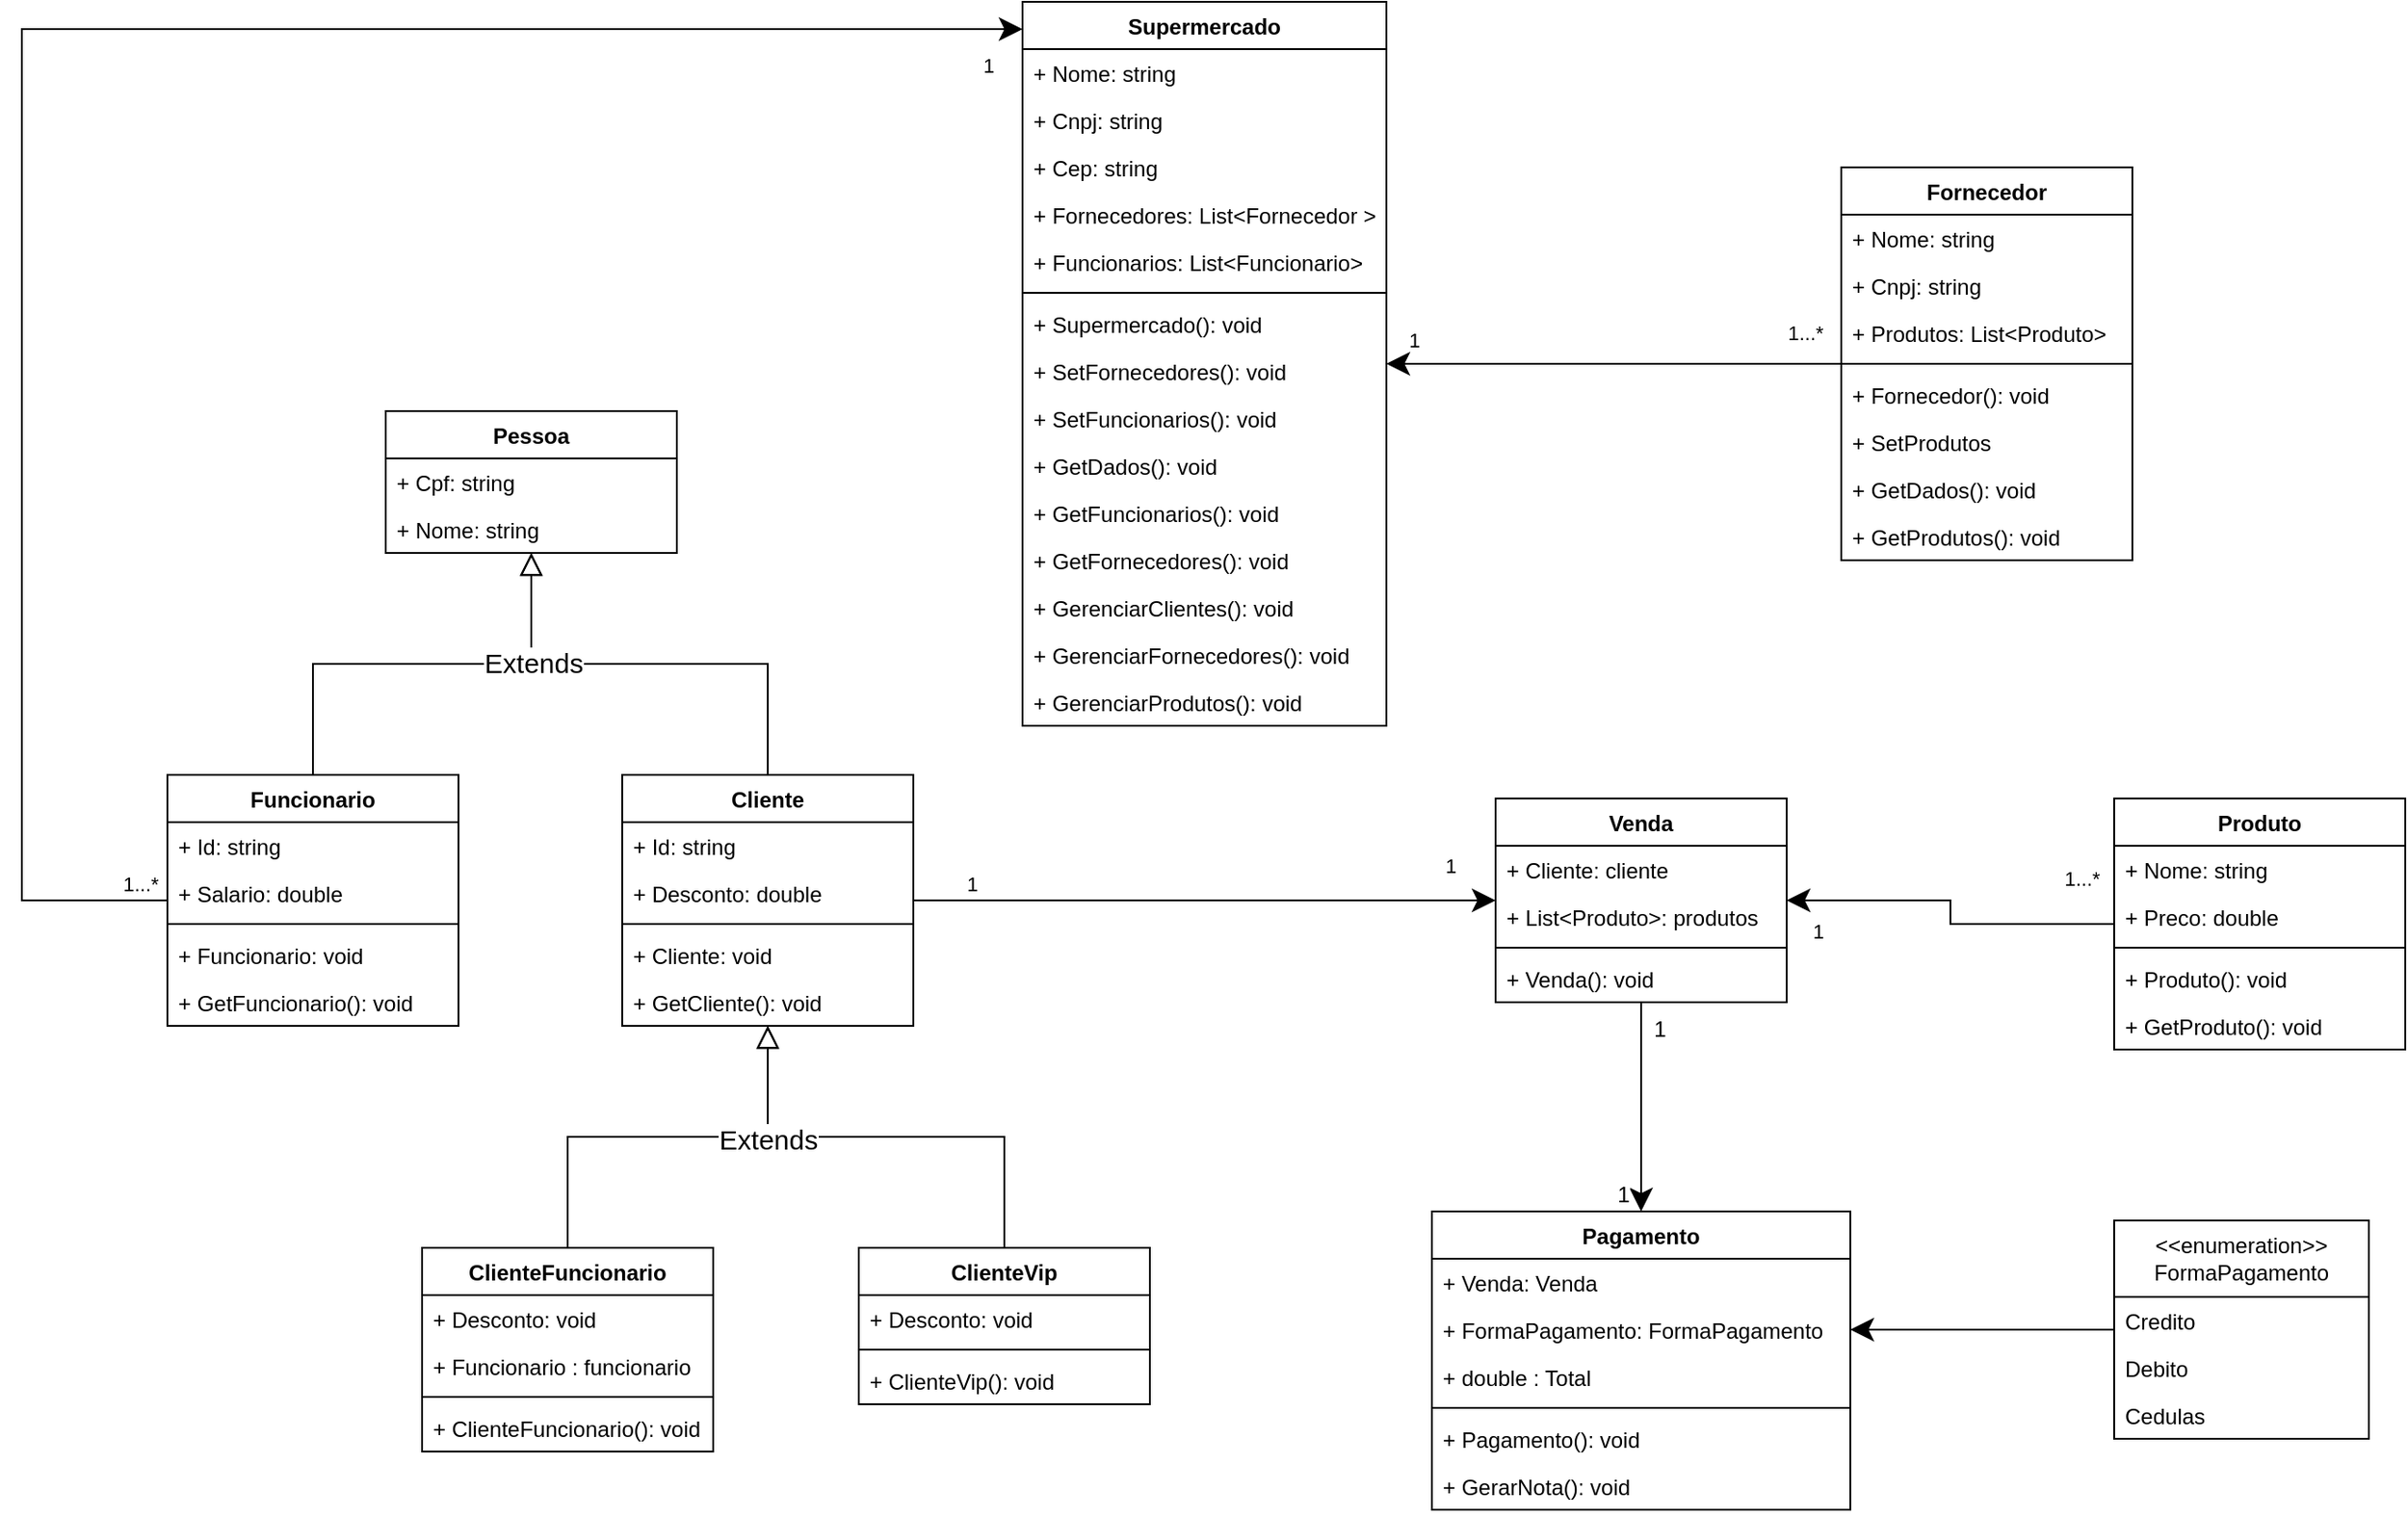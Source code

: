 <mxfile version="27.1.5">
  <diagram name="Page-1" id="hwLeaeiNHf8Ahl2TreUd">
    <mxGraphModel dx="684" dy="427" grid="0" gridSize="10" guides="1" tooltips="1" connect="1" arrows="1" fold="1" page="0" pageScale="1" pageWidth="850" pageHeight="1100" background="#ffffff" math="0" shadow="0">
      <root>
        <mxCell id="0" />
        <mxCell id="1" parent="0" />
        <mxCell id="CikyxTAK3jjkDfRKbsBc-1" style="edgeStyle=orthogonalEdgeStyle;rounded=0;orthogonalLoop=1;jettySize=auto;html=1;endArrow=classic;startFill=0;labelBackgroundColor=none;fontColor=default;endFill=1;endSize=10;" edge="1" parent="1" source="CikyxTAK3jjkDfRKbsBc-4" target="CikyxTAK3jjkDfRKbsBc-82">
          <mxGeometry relative="1" as="geometry" />
        </mxCell>
        <mxCell id="CikyxTAK3jjkDfRKbsBc-2" value="1" style="edgeLabel;html=1;align=center;verticalAlign=middle;resizable=0;points=[];fontSize=12;" vertex="1" connectable="0" parent="CikyxTAK3jjkDfRKbsBc-1">
          <mxGeometry x="0.659" y="1" relative="1" as="geometry">
            <mxPoint x="-11" y="10" as="offset" />
          </mxGeometry>
        </mxCell>
        <mxCell id="CikyxTAK3jjkDfRKbsBc-3" value="1" style="edgeLabel;html=1;align=center;verticalAlign=middle;resizable=0;points=[];fontSize=12;" vertex="1" connectable="0" parent="CikyxTAK3jjkDfRKbsBc-1">
          <mxGeometry x="-0.445" y="2" relative="1" as="geometry">
            <mxPoint x="8" y="-17" as="offset" />
          </mxGeometry>
        </mxCell>
        <mxCell id="CikyxTAK3jjkDfRKbsBc-4" value="Venda" style="swimlane;fontStyle=1;align=center;verticalAlign=top;childLayout=stackLayout;horizontal=1;startSize=26;horizontalStack=0;resizeParent=1;resizeParentMax=0;resizeLast=0;collapsible=1;marginBottom=0;whiteSpace=wrap;html=1;labelBackgroundColor=none;" vertex="1" parent="1">
          <mxGeometry x="2102" y="1109" width="160" height="112" as="geometry">
            <mxRectangle x="350" y="290" width="70" height="30" as="alternateBounds" />
          </mxGeometry>
        </mxCell>
        <mxCell id="CikyxTAK3jjkDfRKbsBc-5" value="+ Cliente: cliente" style="text;strokeColor=none;fillColor=none;align=left;verticalAlign=top;spacingLeft=4;spacingRight=4;overflow=hidden;rotatable=0;points=[[0,0.5],[1,0.5]];portConstraint=eastwest;whiteSpace=wrap;html=1;labelBackgroundColor=none;" vertex="1" parent="CikyxTAK3jjkDfRKbsBc-4">
          <mxGeometry y="26" width="160" height="26" as="geometry" />
        </mxCell>
        <mxCell id="CikyxTAK3jjkDfRKbsBc-6" value="+ List&amp;lt;Produto&amp;gt;: produtos" style="text;strokeColor=none;fillColor=none;align=left;verticalAlign=top;spacingLeft=4;spacingRight=4;overflow=hidden;rotatable=0;points=[[0,0.5],[1,0.5]];portConstraint=eastwest;whiteSpace=wrap;html=1;labelBackgroundColor=none;" vertex="1" parent="CikyxTAK3jjkDfRKbsBc-4">
          <mxGeometry y="52" width="160" height="26" as="geometry" />
        </mxCell>
        <mxCell id="CikyxTAK3jjkDfRKbsBc-7" value="" style="line;strokeWidth=1;fillColor=none;align=left;verticalAlign=middle;spacingTop=-1;spacingLeft=3;spacingRight=3;rotatable=0;labelPosition=right;points=[];portConstraint=eastwest;labelBackgroundColor=none;" vertex="1" parent="CikyxTAK3jjkDfRKbsBc-4">
          <mxGeometry y="78" width="160" height="8" as="geometry" />
        </mxCell>
        <mxCell id="CikyxTAK3jjkDfRKbsBc-8" value="+ Venda(): void" style="text;strokeColor=none;fillColor=none;align=left;verticalAlign=top;spacingLeft=4;spacingRight=4;overflow=hidden;rotatable=0;points=[[0,0.5],[1,0.5]];portConstraint=eastwest;whiteSpace=wrap;html=1;labelBackgroundColor=none;" vertex="1" parent="CikyxTAK3jjkDfRKbsBc-4">
          <mxGeometry y="86" width="160" height="26" as="geometry" />
        </mxCell>
        <mxCell id="CikyxTAK3jjkDfRKbsBc-9" style="edgeStyle=orthogonalEdgeStyle;rounded=0;orthogonalLoop=1;jettySize=auto;html=1;endArrow=classic;startFill=0;labelBackgroundColor=none;fontColor=default;endFill=1;endSize=10;" edge="1" parent="1" source="CikyxTAK3jjkDfRKbsBc-12" target="CikyxTAK3jjkDfRKbsBc-4">
          <mxGeometry relative="1" as="geometry">
            <Array as="points" />
          </mxGeometry>
        </mxCell>
        <mxCell id="CikyxTAK3jjkDfRKbsBc-10" value="1" style="edgeLabel;html=1;align=center;verticalAlign=middle;resizable=0;points=[];labelBackgroundColor=none;" vertex="1" connectable="0" parent="CikyxTAK3jjkDfRKbsBc-9">
          <mxGeometry x="0.689" y="5" relative="1" as="geometry">
            <mxPoint x="25" y="-14" as="offset" />
          </mxGeometry>
        </mxCell>
        <mxCell id="CikyxTAK3jjkDfRKbsBc-11" value="1" style="edgeLabel;html=1;align=center;verticalAlign=middle;resizable=0;points=[];labelBackgroundColor=none;" vertex="1" connectable="0" parent="CikyxTAK3jjkDfRKbsBc-9">
          <mxGeometry x="-0.801" y="-1" relative="1" as="geometry">
            <mxPoint y="-10" as="offset" />
          </mxGeometry>
        </mxCell>
        <mxCell id="CikyxTAK3jjkDfRKbsBc-12" value="Cliente" style="swimlane;fontStyle=1;align=center;verticalAlign=top;childLayout=stackLayout;horizontal=1;startSize=26;horizontalStack=0;resizeParent=1;resizeParentMax=0;resizeLast=0;collapsible=1;marginBottom=0;whiteSpace=wrap;html=1;labelBackgroundColor=none;" vertex="1" parent="1">
          <mxGeometry x="1622" y="1096" width="160" height="138" as="geometry" />
        </mxCell>
        <mxCell id="CikyxTAK3jjkDfRKbsBc-13" value="+ Id: string" style="text;strokeColor=none;fillColor=none;align=left;verticalAlign=top;spacingLeft=4;spacingRight=4;overflow=hidden;rotatable=0;points=[[0,0.5],[1,0.5]];portConstraint=eastwest;whiteSpace=wrap;html=1;labelBackgroundColor=none;" vertex="1" parent="CikyxTAK3jjkDfRKbsBc-12">
          <mxGeometry y="26" width="160" height="26" as="geometry" />
        </mxCell>
        <mxCell id="CikyxTAK3jjkDfRKbsBc-14" value="+ Desconto: double" style="text;strokeColor=none;fillColor=none;align=left;verticalAlign=top;spacingLeft=4;spacingRight=4;overflow=hidden;rotatable=0;points=[[0,0.5],[1,0.5]];portConstraint=eastwest;whiteSpace=wrap;html=1;labelBackgroundColor=none;" vertex="1" parent="CikyxTAK3jjkDfRKbsBc-12">
          <mxGeometry y="52" width="160" height="26" as="geometry" />
        </mxCell>
        <mxCell id="CikyxTAK3jjkDfRKbsBc-15" value="" style="line;strokeWidth=1;fillColor=none;align=left;verticalAlign=middle;spacingTop=-1;spacingLeft=3;spacingRight=3;rotatable=0;labelPosition=right;points=[];portConstraint=eastwest;labelBackgroundColor=none;" vertex="1" parent="CikyxTAK3jjkDfRKbsBc-12">
          <mxGeometry y="78" width="160" height="8" as="geometry" />
        </mxCell>
        <mxCell id="CikyxTAK3jjkDfRKbsBc-16" value="+ Cliente: void" style="text;strokeColor=none;fillColor=none;align=left;verticalAlign=top;spacingLeft=4;spacingRight=4;overflow=hidden;rotatable=0;points=[[0,0.5],[1,0.5]];portConstraint=eastwest;whiteSpace=wrap;html=1;labelBackgroundColor=none;" vertex="1" parent="CikyxTAK3jjkDfRKbsBc-12">
          <mxGeometry y="86" width="160" height="26" as="geometry" />
        </mxCell>
        <mxCell id="CikyxTAK3jjkDfRKbsBc-17" value="+ GetCliente(): void" style="text;strokeColor=none;fillColor=none;align=left;verticalAlign=top;spacingLeft=4;spacingRight=4;overflow=hidden;rotatable=0;points=[[0,0.5],[1,0.5]];portConstraint=eastwest;whiteSpace=wrap;html=1;labelBackgroundColor=none;" vertex="1" parent="CikyxTAK3jjkDfRKbsBc-12">
          <mxGeometry y="112" width="160" height="26" as="geometry" />
        </mxCell>
        <mxCell id="CikyxTAK3jjkDfRKbsBc-18" style="edgeStyle=orthogonalEdgeStyle;rounded=0;orthogonalLoop=1;jettySize=auto;html=1;endArrow=classic;startFill=0;labelBackgroundColor=none;fontColor=default;endFill=1;endSize=10;" edge="1" parent="1" source="CikyxTAK3jjkDfRKbsBc-21" target="CikyxTAK3jjkDfRKbsBc-4">
          <mxGeometry relative="1" as="geometry">
            <Array as="points" />
          </mxGeometry>
        </mxCell>
        <mxCell id="CikyxTAK3jjkDfRKbsBc-19" value="1...*" style="edgeLabel;html=1;align=center;verticalAlign=middle;resizable=0;points=[];labelBackgroundColor=none;" vertex="1" connectable="0" parent="CikyxTAK3jjkDfRKbsBc-18">
          <mxGeometry x="0.007" y="-1" relative="1" as="geometry">
            <mxPoint x="71" y="-18" as="offset" />
          </mxGeometry>
        </mxCell>
        <mxCell id="CikyxTAK3jjkDfRKbsBc-20" value="1" style="edgeLabel;html=1;align=center;verticalAlign=middle;resizable=0;points=[];labelBackgroundColor=none;" vertex="1" connectable="0" parent="CikyxTAK3jjkDfRKbsBc-18">
          <mxGeometry x="-0.832" relative="1" as="geometry">
            <mxPoint x="-147" y="4" as="offset" />
          </mxGeometry>
        </mxCell>
        <mxCell id="CikyxTAK3jjkDfRKbsBc-21" value="Produto" style="swimlane;fontStyle=1;align=center;verticalAlign=top;childLayout=stackLayout;horizontal=1;startSize=26;horizontalStack=0;resizeParent=1;resizeParentMax=0;resizeLast=0;collapsible=1;marginBottom=0;whiteSpace=wrap;html=1;labelBackgroundColor=none;" vertex="1" parent="1">
          <mxGeometry x="2442" y="1109" width="160" height="138" as="geometry" />
        </mxCell>
        <mxCell id="CikyxTAK3jjkDfRKbsBc-22" value="+ Nome: string" style="text;strokeColor=none;fillColor=none;align=left;verticalAlign=top;spacingLeft=4;spacingRight=4;overflow=hidden;rotatable=0;points=[[0,0.5],[1,0.5]];portConstraint=eastwest;whiteSpace=wrap;html=1;labelBackgroundColor=none;" vertex="1" parent="CikyxTAK3jjkDfRKbsBc-21">
          <mxGeometry y="26" width="160" height="26" as="geometry" />
        </mxCell>
        <mxCell id="CikyxTAK3jjkDfRKbsBc-23" value="+ Preco: double" style="text;strokeColor=none;fillColor=none;align=left;verticalAlign=top;spacingLeft=4;spacingRight=4;overflow=hidden;rotatable=0;points=[[0,0.5],[1,0.5]];portConstraint=eastwest;whiteSpace=wrap;html=1;labelBackgroundColor=none;" vertex="1" parent="CikyxTAK3jjkDfRKbsBc-21">
          <mxGeometry y="52" width="160" height="26" as="geometry" />
        </mxCell>
        <mxCell id="CikyxTAK3jjkDfRKbsBc-24" value="" style="line;strokeWidth=1;fillColor=none;align=left;verticalAlign=middle;spacingTop=-1;spacingLeft=3;spacingRight=3;rotatable=0;labelPosition=right;points=[];portConstraint=eastwest;labelBackgroundColor=none;" vertex="1" parent="CikyxTAK3jjkDfRKbsBc-21">
          <mxGeometry y="78" width="160" height="8" as="geometry" />
        </mxCell>
        <mxCell id="CikyxTAK3jjkDfRKbsBc-25" value="+ Produto(): void" style="text;strokeColor=none;fillColor=none;align=left;verticalAlign=top;spacingLeft=4;spacingRight=4;overflow=hidden;rotatable=0;points=[[0,0.5],[1,0.5]];portConstraint=eastwest;whiteSpace=wrap;html=1;labelBackgroundColor=none;" vertex="1" parent="CikyxTAK3jjkDfRKbsBc-21">
          <mxGeometry y="86" width="160" height="26" as="geometry" />
        </mxCell>
        <mxCell id="CikyxTAK3jjkDfRKbsBc-26" value="+ GetProduto(): void" style="text;strokeColor=none;fillColor=none;align=left;verticalAlign=top;spacingLeft=4;spacingRight=4;overflow=hidden;rotatable=0;points=[[0,0.5],[1,0.5]];portConstraint=eastwest;whiteSpace=wrap;html=1;" vertex="1" parent="CikyxTAK3jjkDfRKbsBc-21">
          <mxGeometry y="112" width="160" height="26" as="geometry" />
        </mxCell>
        <mxCell id="CikyxTAK3jjkDfRKbsBc-27" style="edgeStyle=orthogonalEdgeStyle;rounded=0;orthogonalLoop=1;jettySize=auto;html=1;endArrow=block;endFill=0;startSize=6;endSize=10;labelBackgroundColor=none;fontColor=default;" edge="1" parent="1" source="CikyxTAK3jjkDfRKbsBc-36" target="CikyxTAK3jjkDfRKbsBc-30">
          <mxGeometry relative="1" as="geometry" />
        </mxCell>
        <mxCell id="CikyxTAK3jjkDfRKbsBc-28" style="edgeStyle=orthogonalEdgeStyle;rounded=0;orthogonalLoop=1;jettySize=auto;html=1;endArrow=block;endFill=0;endSize=10;labelBackgroundColor=none;fontColor=default;" edge="1" parent="1" source="CikyxTAK3jjkDfRKbsBc-12" target="CikyxTAK3jjkDfRKbsBc-30">
          <mxGeometry relative="1" as="geometry" />
        </mxCell>
        <mxCell id="CikyxTAK3jjkDfRKbsBc-29" value="Extends" style="edgeLabel;html=1;align=center;verticalAlign=middle;resizable=0;points=[];fontSize=15;" vertex="1" connectable="0" parent="CikyxTAK3jjkDfRKbsBc-28">
          <mxGeometry x="0.506" y="-1" relative="1" as="geometry">
            <mxPoint as="offset" />
          </mxGeometry>
        </mxCell>
        <mxCell id="CikyxTAK3jjkDfRKbsBc-30" value="Pessoa" style="swimlane;fontStyle=1;align=center;verticalAlign=top;childLayout=stackLayout;horizontal=1;startSize=26;horizontalStack=0;resizeParent=1;resizeParentMax=0;resizeLast=0;collapsible=1;marginBottom=0;whiteSpace=wrap;html=1;labelBackgroundColor=none;" vertex="1" parent="1">
          <mxGeometry x="1492" y="896" width="160" height="78" as="geometry" />
        </mxCell>
        <mxCell id="CikyxTAK3jjkDfRKbsBc-31" value="+ Cpf: string" style="text;strokeColor=none;fillColor=none;align=left;verticalAlign=top;spacingLeft=4;spacingRight=4;overflow=hidden;rotatable=0;points=[[0,0.5],[1,0.5]];portConstraint=eastwest;whiteSpace=wrap;html=1;labelBackgroundColor=none;" vertex="1" parent="CikyxTAK3jjkDfRKbsBc-30">
          <mxGeometry y="26" width="160" height="26" as="geometry" />
        </mxCell>
        <mxCell id="CikyxTAK3jjkDfRKbsBc-32" value="+ Nome: string" style="text;strokeColor=none;fillColor=none;align=left;verticalAlign=top;spacingLeft=4;spacingRight=4;overflow=hidden;rotatable=0;points=[[0,0.5],[1,0.5]];portConstraint=eastwest;whiteSpace=wrap;html=1;labelBackgroundColor=none;" vertex="1" parent="CikyxTAK3jjkDfRKbsBc-30">
          <mxGeometry y="52" width="160" height="26" as="geometry" />
        </mxCell>
        <mxCell id="CikyxTAK3jjkDfRKbsBc-33" style="edgeStyle=orthogonalEdgeStyle;rounded=0;orthogonalLoop=1;jettySize=auto;html=1;endArrow=classic;startFill=0;labelBackgroundColor=none;fontColor=default;endFill=1;endSize=10;" edge="1" parent="1" source="CikyxTAK3jjkDfRKbsBc-36" target="CikyxTAK3jjkDfRKbsBc-54">
          <mxGeometry relative="1" as="geometry">
            <Array as="points">
              <mxPoint x="1292" y="1165" />
              <mxPoint x="1292" y="686" />
              <mxPoint x="1952" y="686" />
            </Array>
          </mxGeometry>
        </mxCell>
        <mxCell id="CikyxTAK3jjkDfRKbsBc-34" value="1" style="edgeLabel;html=1;align=center;verticalAlign=middle;resizable=0;points=[];labelBackgroundColor=none;" vertex="1" connectable="0" parent="CikyxTAK3jjkDfRKbsBc-33">
          <mxGeometry x="0.959" y="3" relative="1" as="geometry">
            <mxPoint x="3" y="23" as="offset" />
          </mxGeometry>
        </mxCell>
        <mxCell id="CikyxTAK3jjkDfRKbsBc-35" value="1...*" style="edgeLabel;html=1;align=center;verticalAlign=middle;resizable=0;points=[];labelBackgroundColor=none;" vertex="1" connectable="0" parent="CikyxTAK3jjkDfRKbsBc-33">
          <mxGeometry x="-0.961" y="3" relative="1" as="geometry">
            <mxPoint x="6" y="-12" as="offset" />
          </mxGeometry>
        </mxCell>
        <mxCell id="CikyxTAK3jjkDfRKbsBc-36" value="Funcionario" style="swimlane;fontStyle=1;align=center;verticalAlign=top;childLayout=stackLayout;horizontal=1;startSize=26;horizontalStack=0;resizeParent=1;resizeParentMax=0;resizeLast=0;collapsible=1;marginBottom=0;whiteSpace=wrap;html=1;labelBackgroundColor=none;" vertex="1" parent="1">
          <mxGeometry x="1372" y="1096" width="160" height="138" as="geometry" />
        </mxCell>
        <mxCell id="CikyxTAK3jjkDfRKbsBc-37" value="+ Id: string" style="text;strokeColor=none;fillColor=none;align=left;verticalAlign=top;spacingLeft=4;spacingRight=4;overflow=hidden;rotatable=0;points=[[0,0.5],[1,0.5]];portConstraint=eastwest;whiteSpace=wrap;html=1;labelBackgroundColor=none;" vertex="1" parent="CikyxTAK3jjkDfRKbsBc-36">
          <mxGeometry y="26" width="160" height="26" as="geometry" />
        </mxCell>
        <mxCell id="CikyxTAK3jjkDfRKbsBc-38" value="+ Salario: double" style="text;strokeColor=none;fillColor=none;align=left;verticalAlign=top;spacingLeft=4;spacingRight=4;overflow=hidden;rotatable=0;points=[[0,0.5],[1,0.5]];portConstraint=eastwest;whiteSpace=wrap;html=1;labelBackgroundColor=none;" vertex="1" parent="CikyxTAK3jjkDfRKbsBc-36">
          <mxGeometry y="52" width="160" height="26" as="geometry" />
        </mxCell>
        <mxCell id="CikyxTAK3jjkDfRKbsBc-39" value="" style="line;strokeWidth=1;fillColor=none;align=left;verticalAlign=middle;spacingTop=-1;spacingLeft=3;spacingRight=3;rotatable=0;labelPosition=right;points=[];portConstraint=eastwest;labelBackgroundColor=none;" vertex="1" parent="CikyxTAK3jjkDfRKbsBc-36">
          <mxGeometry y="78" width="160" height="8" as="geometry" />
        </mxCell>
        <mxCell id="CikyxTAK3jjkDfRKbsBc-40" value="+ Funcionario: void" style="text;strokeColor=none;fillColor=none;align=left;verticalAlign=top;spacingLeft=4;spacingRight=4;overflow=hidden;rotatable=0;points=[[0,0.5],[1,0.5]];portConstraint=eastwest;whiteSpace=wrap;html=1;labelBackgroundColor=none;" vertex="1" parent="CikyxTAK3jjkDfRKbsBc-36">
          <mxGeometry y="86" width="160" height="26" as="geometry" />
        </mxCell>
        <mxCell id="CikyxTAK3jjkDfRKbsBc-41" value="+ GetFuncionario(): void" style="text;strokeColor=none;fillColor=none;align=left;verticalAlign=top;spacingLeft=4;spacingRight=4;overflow=hidden;rotatable=0;points=[[0,0.5],[1,0.5]];portConstraint=eastwest;whiteSpace=wrap;html=1;labelBackgroundColor=none;" vertex="1" parent="CikyxTAK3jjkDfRKbsBc-36">
          <mxGeometry y="112" width="160" height="26" as="geometry" />
        </mxCell>
        <mxCell id="CikyxTAK3jjkDfRKbsBc-42" style="edgeStyle=orthogonalEdgeStyle;rounded=0;orthogonalLoop=1;jettySize=auto;html=1;endArrow=block;endFill=0;endSize=10;labelBackgroundColor=none;fontColor=default;" edge="1" parent="1" source="CikyxTAK3jjkDfRKbsBc-43" target="CikyxTAK3jjkDfRKbsBc-12">
          <mxGeometry relative="1" as="geometry" />
        </mxCell>
        <mxCell id="CikyxTAK3jjkDfRKbsBc-43" value="ClienteVip" style="swimlane;fontStyle=1;align=center;verticalAlign=top;childLayout=stackLayout;horizontal=1;startSize=26;horizontalStack=0;resizeParent=1;resizeParentMax=0;resizeLast=0;collapsible=1;marginBottom=0;whiteSpace=wrap;html=1;labelBackgroundColor=none;" vertex="1" parent="1">
          <mxGeometry x="1752" y="1356" width="160" height="86" as="geometry" />
        </mxCell>
        <mxCell id="CikyxTAK3jjkDfRKbsBc-44" value="+ Desconto: void" style="text;strokeColor=none;fillColor=none;align=left;verticalAlign=top;spacingLeft=4;spacingRight=4;overflow=hidden;rotatable=0;points=[[0,0.5],[1,0.5]];portConstraint=eastwest;whiteSpace=wrap;html=1;labelBackgroundColor=none;" vertex="1" parent="CikyxTAK3jjkDfRKbsBc-43">
          <mxGeometry y="26" width="160" height="26" as="geometry" />
        </mxCell>
        <mxCell id="CikyxTAK3jjkDfRKbsBc-45" value="" style="line;strokeWidth=1;fillColor=none;align=left;verticalAlign=middle;spacingTop=-1;spacingLeft=3;spacingRight=3;rotatable=0;labelPosition=right;points=[];portConstraint=eastwest;labelBackgroundColor=none;" vertex="1" parent="CikyxTAK3jjkDfRKbsBc-43">
          <mxGeometry y="52" width="160" height="8" as="geometry" />
        </mxCell>
        <mxCell id="CikyxTAK3jjkDfRKbsBc-46" value="+ ClienteVip(): void" style="text;strokeColor=none;fillColor=none;align=left;verticalAlign=top;spacingLeft=4;spacingRight=4;overflow=hidden;rotatable=0;points=[[0,0.5],[1,0.5]];portConstraint=eastwest;whiteSpace=wrap;html=1;labelBackgroundColor=none;" vertex="1" parent="CikyxTAK3jjkDfRKbsBc-43">
          <mxGeometry y="60" width="160" height="26" as="geometry" />
        </mxCell>
        <mxCell id="CikyxTAK3jjkDfRKbsBc-47" style="edgeStyle=orthogonalEdgeStyle;rounded=0;orthogonalLoop=1;jettySize=auto;html=1;endArrow=block;endFill=0;endSize=10;labelBackgroundColor=none;fontColor=default;" edge="1" parent="1" source="CikyxTAK3jjkDfRKbsBc-49" target="CikyxTAK3jjkDfRKbsBc-12">
          <mxGeometry relative="1" as="geometry" />
        </mxCell>
        <mxCell id="CikyxTAK3jjkDfRKbsBc-48" value="Extends" style="edgeLabel;html=1;align=center;verticalAlign=middle;resizable=0;points=[];fontSize=15;" vertex="1" connectable="0" parent="CikyxTAK3jjkDfRKbsBc-47">
          <mxGeometry x="0.453" y="1" relative="1" as="geometry">
            <mxPoint x="2" y="2" as="offset" />
          </mxGeometry>
        </mxCell>
        <mxCell id="CikyxTAK3jjkDfRKbsBc-49" value="ClienteFuncionario" style="swimlane;fontStyle=1;align=center;verticalAlign=top;childLayout=stackLayout;horizontal=1;startSize=26;horizontalStack=0;resizeParent=1;resizeParentMax=0;resizeLast=0;collapsible=1;marginBottom=0;whiteSpace=wrap;html=1;labelBackgroundColor=none;" vertex="1" parent="1">
          <mxGeometry x="1512" y="1356" width="160" height="112" as="geometry" />
        </mxCell>
        <mxCell id="CikyxTAK3jjkDfRKbsBc-50" value="+ Desconto: void" style="text;strokeColor=none;fillColor=none;align=left;verticalAlign=top;spacingLeft=4;spacingRight=4;overflow=hidden;rotatable=0;points=[[0,0.5],[1,0.5]];portConstraint=eastwest;whiteSpace=wrap;html=1;labelBackgroundColor=none;" vertex="1" parent="CikyxTAK3jjkDfRKbsBc-49">
          <mxGeometry y="26" width="160" height="26" as="geometry" />
        </mxCell>
        <mxCell id="CikyxTAK3jjkDfRKbsBc-51" value="+ Funcionario : funcionario" style="text;strokeColor=none;fillColor=none;align=left;verticalAlign=top;spacingLeft=4;spacingRight=4;overflow=hidden;rotatable=0;points=[[0,0.5],[1,0.5]];portConstraint=eastwest;whiteSpace=wrap;html=1;labelBackgroundColor=none;" vertex="1" parent="CikyxTAK3jjkDfRKbsBc-49">
          <mxGeometry y="52" width="160" height="26" as="geometry" />
        </mxCell>
        <mxCell id="CikyxTAK3jjkDfRKbsBc-52" value="" style="line;strokeWidth=1;fillColor=none;align=left;verticalAlign=middle;spacingTop=-1;spacingLeft=3;spacingRight=3;rotatable=0;labelPosition=right;points=[];portConstraint=eastwest;labelBackgroundColor=none;" vertex="1" parent="CikyxTAK3jjkDfRKbsBc-49">
          <mxGeometry y="78" width="160" height="8" as="geometry" />
        </mxCell>
        <mxCell id="CikyxTAK3jjkDfRKbsBc-53" value="+ ClienteFuncionario(): void" style="text;strokeColor=none;fillColor=none;align=left;verticalAlign=top;spacingLeft=4;spacingRight=4;overflow=hidden;rotatable=0;points=[[0,0.5],[1,0.5]];portConstraint=eastwest;whiteSpace=wrap;html=1;labelBackgroundColor=none;" vertex="1" parent="CikyxTAK3jjkDfRKbsBc-49">
          <mxGeometry y="86" width="160" height="26" as="geometry" />
        </mxCell>
        <mxCell id="CikyxTAK3jjkDfRKbsBc-54" value="Supermercado" style="swimlane;fontStyle=1;align=center;verticalAlign=top;childLayout=stackLayout;horizontal=1;startSize=26;horizontalStack=0;resizeParent=1;resizeParentMax=0;resizeLast=0;collapsible=1;marginBottom=0;whiteSpace=wrap;html=1;labelBackgroundColor=none;" vertex="1" parent="1">
          <mxGeometry x="1842" y="671" width="200" height="398" as="geometry" />
        </mxCell>
        <mxCell id="CikyxTAK3jjkDfRKbsBc-55" value="+ Nome: string" style="text;strokeColor=none;fillColor=none;align=left;verticalAlign=top;spacingLeft=4;spacingRight=4;overflow=hidden;rotatable=0;points=[[0,0.5],[1,0.5]];portConstraint=eastwest;whiteSpace=wrap;html=1;labelBackgroundColor=none;" vertex="1" parent="CikyxTAK3jjkDfRKbsBc-54">
          <mxGeometry y="26" width="200" height="26" as="geometry" />
        </mxCell>
        <mxCell id="CikyxTAK3jjkDfRKbsBc-56" value="+ Cnpj: string" style="text;strokeColor=none;fillColor=none;align=left;verticalAlign=top;spacingLeft=4;spacingRight=4;overflow=hidden;rotatable=0;points=[[0,0.5],[1,0.5]];portConstraint=eastwest;whiteSpace=wrap;html=1;labelBackgroundColor=none;" vertex="1" parent="CikyxTAK3jjkDfRKbsBc-54">
          <mxGeometry y="52" width="200" height="26" as="geometry" />
        </mxCell>
        <mxCell id="CikyxTAK3jjkDfRKbsBc-57" value="+ Cep: string" style="text;strokeColor=none;fillColor=none;align=left;verticalAlign=top;spacingLeft=4;spacingRight=4;overflow=hidden;rotatable=0;points=[[0,0.5],[1,0.5]];portConstraint=eastwest;whiteSpace=wrap;html=1;labelBackgroundColor=none;" vertex="1" parent="CikyxTAK3jjkDfRKbsBc-54">
          <mxGeometry y="78" width="200" height="26" as="geometry" />
        </mxCell>
        <mxCell id="CikyxTAK3jjkDfRKbsBc-58" value="+ Fornecedores: List&amp;lt;Fornecedor &amp;gt;" style="text;strokeColor=none;fillColor=none;align=left;verticalAlign=top;spacingLeft=4;spacingRight=4;overflow=hidden;rotatable=0;points=[[0,0.5],[1,0.5]];portConstraint=eastwest;whiteSpace=wrap;html=1;labelBackgroundColor=none;" vertex="1" parent="CikyxTAK3jjkDfRKbsBc-54">
          <mxGeometry y="104" width="200" height="26" as="geometry" />
        </mxCell>
        <mxCell id="CikyxTAK3jjkDfRKbsBc-59" value="+ Funcionarios: List&amp;lt;Funcionario&amp;gt;" style="text;strokeColor=none;fillColor=none;align=left;verticalAlign=top;spacingLeft=4;spacingRight=4;overflow=hidden;rotatable=0;points=[[0,0.5],[1,0.5]];portConstraint=eastwest;whiteSpace=wrap;html=1;labelBackgroundColor=none;" vertex="1" parent="CikyxTAK3jjkDfRKbsBc-54">
          <mxGeometry y="130" width="200" height="26" as="geometry" />
        </mxCell>
        <mxCell id="CikyxTAK3jjkDfRKbsBc-60" value="" style="line;strokeWidth=1;fillColor=none;align=left;verticalAlign=middle;spacingTop=-1;spacingLeft=3;spacingRight=3;rotatable=0;labelPosition=right;points=[];portConstraint=eastwest;labelBackgroundColor=none;" vertex="1" parent="CikyxTAK3jjkDfRKbsBc-54">
          <mxGeometry y="156" width="200" height="8" as="geometry" />
        </mxCell>
        <mxCell id="CikyxTAK3jjkDfRKbsBc-61" value="+ Supermercado(): void" style="text;strokeColor=none;fillColor=none;align=left;verticalAlign=top;spacingLeft=4;spacingRight=4;overflow=hidden;rotatable=0;points=[[0,0.5],[1,0.5]];portConstraint=eastwest;whiteSpace=wrap;html=1;labelBackgroundColor=none;" vertex="1" parent="CikyxTAK3jjkDfRKbsBc-54">
          <mxGeometry y="164" width="200" height="26" as="geometry" />
        </mxCell>
        <mxCell id="CikyxTAK3jjkDfRKbsBc-62" value="+ SetFornecedores(): void" style="text;strokeColor=none;fillColor=none;align=left;verticalAlign=top;spacingLeft=4;spacingRight=4;overflow=hidden;rotatable=0;points=[[0,0.5],[1,0.5]];portConstraint=eastwest;whiteSpace=wrap;html=1;labelBackgroundColor=none;" vertex="1" parent="CikyxTAK3jjkDfRKbsBc-54">
          <mxGeometry y="190" width="200" height="26" as="geometry" />
        </mxCell>
        <mxCell id="CikyxTAK3jjkDfRKbsBc-63" value="+ SetFuncionarios(): void" style="text;strokeColor=none;fillColor=none;align=left;verticalAlign=top;spacingLeft=4;spacingRight=4;overflow=hidden;rotatable=0;points=[[0,0.5],[1,0.5]];portConstraint=eastwest;whiteSpace=wrap;html=1;labelBackgroundColor=none;" vertex="1" parent="CikyxTAK3jjkDfRKbsBc-54">
          <mxGeometry y="216" width="200" height="26" as="geometry" />
        </mxCell>
        <mxCell id="CikyxTAK3jjkDfRKbsBc-64" value="+ GetDados(): void" style="text;strokeColor=none;fillColor=none;align=left;verticalAlign=top;spacingLeft=4;spacingRight=4;overflow=hidden;rotatable=0;points=[[0,0.5],[1,0.5]];portConstraint=eastwest;whiteSpace=wrap;html=1;labelBackgroundColor=none;" vertex="1" parent="CikyxTAK3jjkDfRKbsBc-54">
          <mxGeometry y="242" width="200" height="26" as="geometry" />
        </mxCell>
        <mxCell id="CikyxTAK3jjkDfRKbsBc-65" value="+ GetFuncionarios(): void" style="text;strokeColor=none;fillColor=none;align=left;verticalAlign=top;spacingLeft=4;spacingRight=4;overflow=hidden;rotatable=0;points=[[0,0.5],[1,0.5]];portConstraint=eastwest;whiteSpace=wrap;html=1;" vertex="1" parent="CikyxTAK3jjkDfRKbsBc-54">
          <mxGeometry y="268" width="200" height="26" as="geometry" />
        </mxCell>
        <mxCell id="CikyxTAK3jjkDfRKbsBc-66" value="+ GetFornecedores(): void" style="text;strokeColor=none;fillColor=none;align=left;verticalAlign=top;spacingLeft=4;spacingRight=4;overflow=hidden;rotatable=0;points=[[0,0.5],[1,0.5]];portConstraint=eastwest;whiteSpace=wrap;html=1;" vertex="1" parent="CikyxTAK3jjkDfRKbsBc-54">
          <mxGeometry y="294" width="200" height="26" as="geometry" />
        </mxCell>
        <mxCell id="CikyxTAK3jjkDfRKbsBc-67" value="+ GerenciarClientes(): void" style="text;strokeColor=none;fillColor=none;align=left;verticalAlign=top;spacingLeft=4;spacingRight=4;overflow=hidden;rotatable=0;points=[[0,0.5],[1,0.5]];portConstraint=eastwest;whiteSpace=wrap;html=1;" vertex="1" parent="CikyxTAK3jjkDfRKbsBc-54">
          <mxGeometry y="320" width="200" height="26" as="geometry" />
        </mxCell>
        <mxCell id="CikyxTAK3jjkDfRKbsBc-68" value="+ GerenciarFornecedores(): void" style="text;strokeColor=none;fillColor=none;align=left;verticalAlign=top;spacingLeft=4;spacingRight=4;overflow=hidden;rotatable=0;points=[[0,0.5],[1,0.5]];portConstraint=eastwest;whiteSpace=wrap;html=1;" vertex="1" parent="CikyxTAK3jjkDfRKbsBc-54">
          <mxGeometry y="346" width="200" height="26" as="geometry" />
        </mxCell>
        <mxCell id="CikyxTAK3jjkDfRKbsBc-69" value="+ GerenciarProdutos(): void" style="text;strokeColor=none;fillColor=none;align=left;verticalAlign=top;spacingLeft=4;spacingRight=4;overflow=hidden;rotatable=0;points=[[0,0.5],[1,0.5]];portConstraint=eastwest;whiteSpace=wrap;html=1;" vertex="1" parent="CikyxTAK3jjkDfRKbsBc-54">
          <mxGeometry y="372" width="200" height="26" as="geometry" />
        </mxCell>
        <mxCell id="CikyxTAK3jjkDfRKbsBc-70" style="edgeStyle=orthogonalEdgeStyle;rounded=0;orthogonalLoop=1;jettySize=auto;html=1;endArrow=classic;startFill=0;labelBackgroundColor=none;fontColor=default;endFill=1;endSize=10;" edge="1" parent="1" source="CikyxTAK3jjkDfRKbsBc-73" target="CikyxTAK3jjkDfRKbsBc-54">
          <mxGeometry relative="1" as="geometry" />
        </mxCell>
        <mxCell id="CikyxTAK3jjkDfRKbsBc-71" value="1...*" style="edgeLabel;html=1;align=center;verticalAlign=middle;resizable=0;points=[];labelBackgroundColor=none;" vertex="1" connectable="0" parent="CikyxTAK3jjkDfRKbsBc-70">
          <mxGeometry x="-0.841" y="2" relative="1" as="geometry">
            <mxPoint y="-19" as="offset" />
          </mxGeometry>
        </mxCell>
        <mxCell id="CikyxTAK3jjkDfRKbsBc-72" value="1" style="edgeLabel;html=1;align=center;verticalAlign=middle;resizable=0;points=[];labelBackgroundColor=none;" vertex="1" connectable="0" parent="CikyxTAK3jjkDfRKbsBc-70">
          <mxGeometry x="0.817" y="2" relative="1" as="geometry">
            <mxPoint x="-8" y="-15" as="offset" />
          </mxGeometry>
        </mxCell>
        <mxCell id="CikyxTAK3jjkDfRKbsBc-73" value="Fornecedor" style="swimlane;fontStyle=1;align=center;verticalAlign=top;childLayout=stackLayout;horizontal=1;startSize=26;horizontalStack=0;resizeParent=1;resizeParentMax=0;resizeLast=0;collapsible=1;marginBottom=0;whiteSpace=wrap;html=1;labelBackgroundColor=none;" vertex="1" parent="1">
          <mxGeometry x="2292" y="762" width="160" height="216" as="geometry" />
        </mxCell>
        <mxCell id="CikyxTAK3jjkDfRKbsBc-74" value="+ Nome: string" style="text;strokeColor=none;fillColor=none;align=left;verticalAlign=top;spacingLeft=4;spacingRight=4;overflow=hidden;rotatable=0;points=[[0,0.5],[1,0.5]];portConstraint=eastwest;whiteSpace=wrap;html=1;labelBackgroundColor=none;" vertex="1" parent="CikyxTAK3jjkDfRKbsBc-73">
          <mxGeometry y="26" width="160" height="26" as="geometry" />
        </mxCell>
        <mxCell id="CikyxTAK3jjkDfRKbsBc-75" value="+ Cnpj: string" style="text;strokeColor=none;fillColor=none;align=left;verticalAlign=top;spacingLeft=4;spacingRight=4;overflow=hidden;rotatable=0;points=[[0,0.5],[1,0.5]];portConstraint=eastwest;whiteSpace=wrap;html=1;labelBackgroundColor=none;" vertex="1" parent="CikyxTAK3jjkDfRKbsBc-73">
          <mxGeometry y="52" width="160" height="26" as="geometry" />
        </mxCell>
        <mxCell id="CikyxTAK3jjkDfRKbsBc-76" value="+ Produtos: List&amp;lt;Produto&amp;gt;&amp;nbsp;" style="text;strokeColor=none;fillColor=none;align=left;verticalAlign=top;spacingLeft=4;spacingRight=4;overflow=hidden;rotatable=0;points=[[0,0.5],[1,0.5]];portConstraint=eastwest;whiteSpace=wrap;html=1;labelBackgroundColor=none;" vertex="1" parent="CikyxTAK3jjkDfRKbsBc-73">
          <mxGeometry y="78" width="160" height="26" as="geometry" />
        </mxCell>
        <mxCell id="CikyxTAK3jjkDfRKbsBc-77" value="" style="line;strokeWidth=1;fillColor=none;align=left;verticalAlign=middle;spacingTop=-1;spacingLeft=3;spacingRight=3;rotatable=0;labelPosition=right;points=[];portConstraint=eastwest;labelBackgroundColor=none;" vertex="1" parent="CikyxTAK3jjkDfRKbsBc-73">
          <mxGeometry y="104" width="160" height="8" as="geometry" />
        </mxCell>
        <mxCell id="CikyxTAK3jjkDfRKbsBc-78" value="+ Fornecedor(): void" style="text;strokeColor=none;fillColor=none;align=left;verticalAlign=top;spacingLeft=4;spacingRight=4;overflow=hidden;rotatable=0;points=[[0,0.5],[1,0.5]];portConstraint=eastwest;whiteSpace=wrap;html=1;labelBackgroundColor=none;" vertex="1" parent="CikyxTAK3jjkDfRKbsBc-73">
          <mxGeometry y="112" width="160" height="26" as="geometry" />
        </mxCell>
        <mxCell id="CikyxTAK3jjkDfRKbsBc-79" value="+ SetProdutos" style="text;strokeColor=none;fillColor=none;align=left;verticalAlign=top;spacingLeft=4;spacingRight=4;overflow=hidden;rotatable=0;points=[[0,0.5],[1,0.5]];portConstraint=eastwest;whiteSpace=wrap;html=1;labelBackgroundColor=none;" vertex="1" parent="CikyxTAK3jjkDfRKbsBc-73">
          <mxGeometry y="138" width="160" height="26" as="geometry" />
        </mxCell>
        <mxCell id="CikyxTAK3jjkDfRKbsBc-80" value="+ GetDados(): void" style="text;strokeColor=none;fillColor=none;align=left;verticalAlign=top;spacingLeft=4;spacingRight=4;overflow=hidden;rotatable=0;points=[[0,0.5],[1,0.5]];portConstraint=eastwest;whiteSpace=wrap;html=1;labelBackgroundColor=none;" vertex="1" parent="CikyxTAK3jjkDfRKbsBc-73">
          <mxGeometry y="164" width="160" height="26" as="geometry" />
        </mxCell>
        <mxCell id="CikyxTAK3jjkDfRKbsBc-81" value="+ GetProdutos(): void" style="text;strokeColor=none;fillColor=none;align=left;verticalAlign=top;spacingLeft=4;spacingRight=4;overflow=hidden;rotatable=0;points=[[0,0.5],[1,0.5]];portConstraint=eastwest;whiteSpace=wrap;html=1;labelBackgroundColor=none;" vertex="1" parent="CikyxTAK3jjkDfRKbsBc-73">
          <mxGeometry y="190" width="160" height="26" as="geometry" />
        </mxCell>
        <mxCell id="CikyxTAK3jjkDfRKbsBc-82" value="Pagamento" style="swimlane;fontStyle=1;align=center;verticalAlign=top;childLayout=stackLayout;horizontal=1;startSize=26;horizontalStack=0;resizeParent=1;resizeParentMax=0;resizeLast=0;collapsible=1;marginBottom=0;whiteSpace=wrap;html=1;labelBackgroundColor=none;" vertex="1" parent="1">
          <mxGeometry x="2067" y="1336" width="230" height="164" as="geometry" />
        </mxCell>
        <mxCell id="CikyxTAK3jjkDfRKbsBc-83" value="+ Venda: Venda" style="text;strokeColor=none;fillColor=none;align=left;verticalAlign=top;spacingLeft=4;spacingRight=4;overflow=hidden;rotatable=0;points=[[0,0.5],[1,0.5]];portConstraint=eastwest;whiteSpace=wrap;html=1;labelBackgroundColor=none;" vertex="1" parent="CikyxTAK3jjkDfRKbsBc-82">
          <mxGeometry y="26" width="230" height="26" as="geometry" />
        </mxCell>
        <mxCell id="CikyxTAK3jjkDfRKbsBc-84" value="+ FormaPagamento: FormaPagamento" style="text;strokeColor=none;fillColor=none;align=left;verticalAlign=top;spacingLeft=4;spacingRight=4;overflow=hidden;rotatable=0;points=[[0,0.5],[1,0.5]];portConstraint=eastwest;whiteSpace=wrap;html=1;labelBackgroundColor=none;" vertex="1" parent="CikyxTAK3jjkDfRKbsBc-82">
          <mxGeometry y="52" width="230" height="26" as="geometry" />
        </mxCell>
        <mxCell id="CikyxTAK3jjkDfRKbsBc-85" value="+ double : Total" style="text;strokeColor=none;fillColor=none;align=left;verticalAlign=top;spacingLeft=4;spacingRight=4;overflow=hidden;rotatable=0;points=[[0,0.5],[1,0.5]];portConstraint=eastwest;whiteSpace=wrap;html=1;labelBackgroundColor=none;" vertex="1" parent="CikyxTAK3jjkDfRKbsBc-82">
          <mxGeometry y="78" width="230" height="26" as="geometry" />
        </mxCell>
        <mxCell id="CikyxTAK3jjkDfRKbsBc-86" value="" style="line;strokeWidth=1;fillColor=none;align=left;verticalAlign=middle;spacingTop=-1;spacingLeft=3;spacingRight=3;rotatable=0;labelPosition=right;points=[];portConstraint=eastwest;labelBackgroundColor=none;" vertex="1" parent="CikyxTAK3jjkDfRKbsBc-82">
          <mxGeometry y="104" width="230" height="8" as="geometry" />
        </mxCell>
        <mxCell id="CikyxTAK3jjkDfRKbsBc-87" value="+ Pagamento(): void" style="text;strokeColor=none;fillColor=none;align=left;verticalAlign=top;spacingLeft=4;spacingRight=4;overflow=hidden;rotatable=0;points=[[0,0.5],[1,0.5]];portConstraint=eastwest;whiteSpace=wrap;html=1;labelBackgroundColor=none;" vertex="1" parent="CikyxTAK3jjkDfRKbsBc-82">
          <mxGeometry y="112" width="230" height="26" as="geometry" />
        </mxCell>
        <mxCell id="CikyxTAK3jjkDfRKbsBc-88" value="+ GerarNota(): void" style="text;strokeColor=none;fillColor=none;align=left;verticalAlign=top;spacingLeft=4;spacingRight=4;overflow=hidden;rotatable=0;points=[[0,0.5],[1,0.5]];portConstraint=eastwest;whiteSpace=wrap;html=1;labelBackgroundColor=none;" vertex="1" parent="CikyxTAK3jjkDfRKbsBc-82">
          <mxGeometry y="138" width="230" height="26" as="geometry" />
        </mxCell>
        <mxCell id="CikyxTAK3jjkDfRKbsBc-89" style="edgeStyle=orthogonalEdgeStyle;rounded=0;orthogonalLoop=1;jettySize=auto;html=1;endArrow=classic;startFill=0;labelBackgroundColor=none;fontColor=default;endFill=1;endSize=10;" edge="1" parent="1" source="CikyxTAK3jjkDfRKbsBc-90" target="CikyxTAK3jjkDfRKbsBc-84">
          <mxGeometry relative="1" as="geometry" />
        </mxCell>
        <mxCell id="CikyxTAK3jjkDfRKbsBc-90" value="&lt;div&gt;&amp;lt;&amp;lt;enumeration&amp;gt;&amp;gt;&lt;/div&gt;&lt;div&gt;FormaPagamento&lt;/div&gt;" style="swimlane;fontStyle=0;childLayout=stackLayout;horizontal=1;startSize=42;fillColor=none;horizontalStack=0;resizeParent=1;resizeParentMax=0;resizeLast=0;collapsible=1;marginBottom=0;whiteSpace=wrap;html=1;labelBackgroundColor=none;" vertex="1" parent="1">
          <mxGeometry x="2442" y="1341" width="140" height="120" as="geometry" />
        </mxCell>
        <mxCell id="CikyxTAK3jjkDfRKbsBc-91" value="Credito" style="text;strokeColor=none;fillColor=none;align=left;verticalAlign=top;spacingLeft=4;spacingRight=4;overflow=hidden;rotatable=0;points=[[0,0.5],[1,0.5]];portConstraint=eastwest;whiteSpace=wrap;html=1;labelBackgroundColor=none;" vertex="1" parent="CikyxTAK3jjkDfRKbsBc-90">
          <mxGeometry y="42" width="140" height="26" as="geometry" />
        </mxCell>
        <mxCell id="CikyxTAK3jjkDfRKbsBc-92" value="Debito" style="text;strokeColor=none;fillColor=none;align=left;verticalAlign=top;spacingLeft=4;spacingRight=4;overflow=hidden;rotatable=0;points=[[0,0.5],[1,0.5]];portConstraint=eastwest;whiteSpace=wrap;html=1;labelBackgroundColor=none;" vertex="1" parent="CikyxTAK3jjkDfRKbsBc-90">
          <mxGeometry y="68" width="140" height="26" as="geometry" />
        </mxCell>
        <mxCell id="CikyxTAK3jjkDfRKbsBc-93" value="Cedulas" style="text;strokeColor=none;fillColor=none;align=left;verticalAlign=top;spacingLeft=4;spacingRight=4;overflow=hidden;rotatable=0;points=[[0,0.5],[1,0.5]];portConstraint=eastwest;whiteSpace=wrap;html=1;labelBackgroundColor=none;" vertex="1" parent="CikyxTAK3jjkDfRKbsBc-90">
          <mxGeometry y="94" width="140" height="26" as="geometry" />
        </mxCell>
      </root>
    </mxGraphModel>
  </diagram>
</mxfile>
